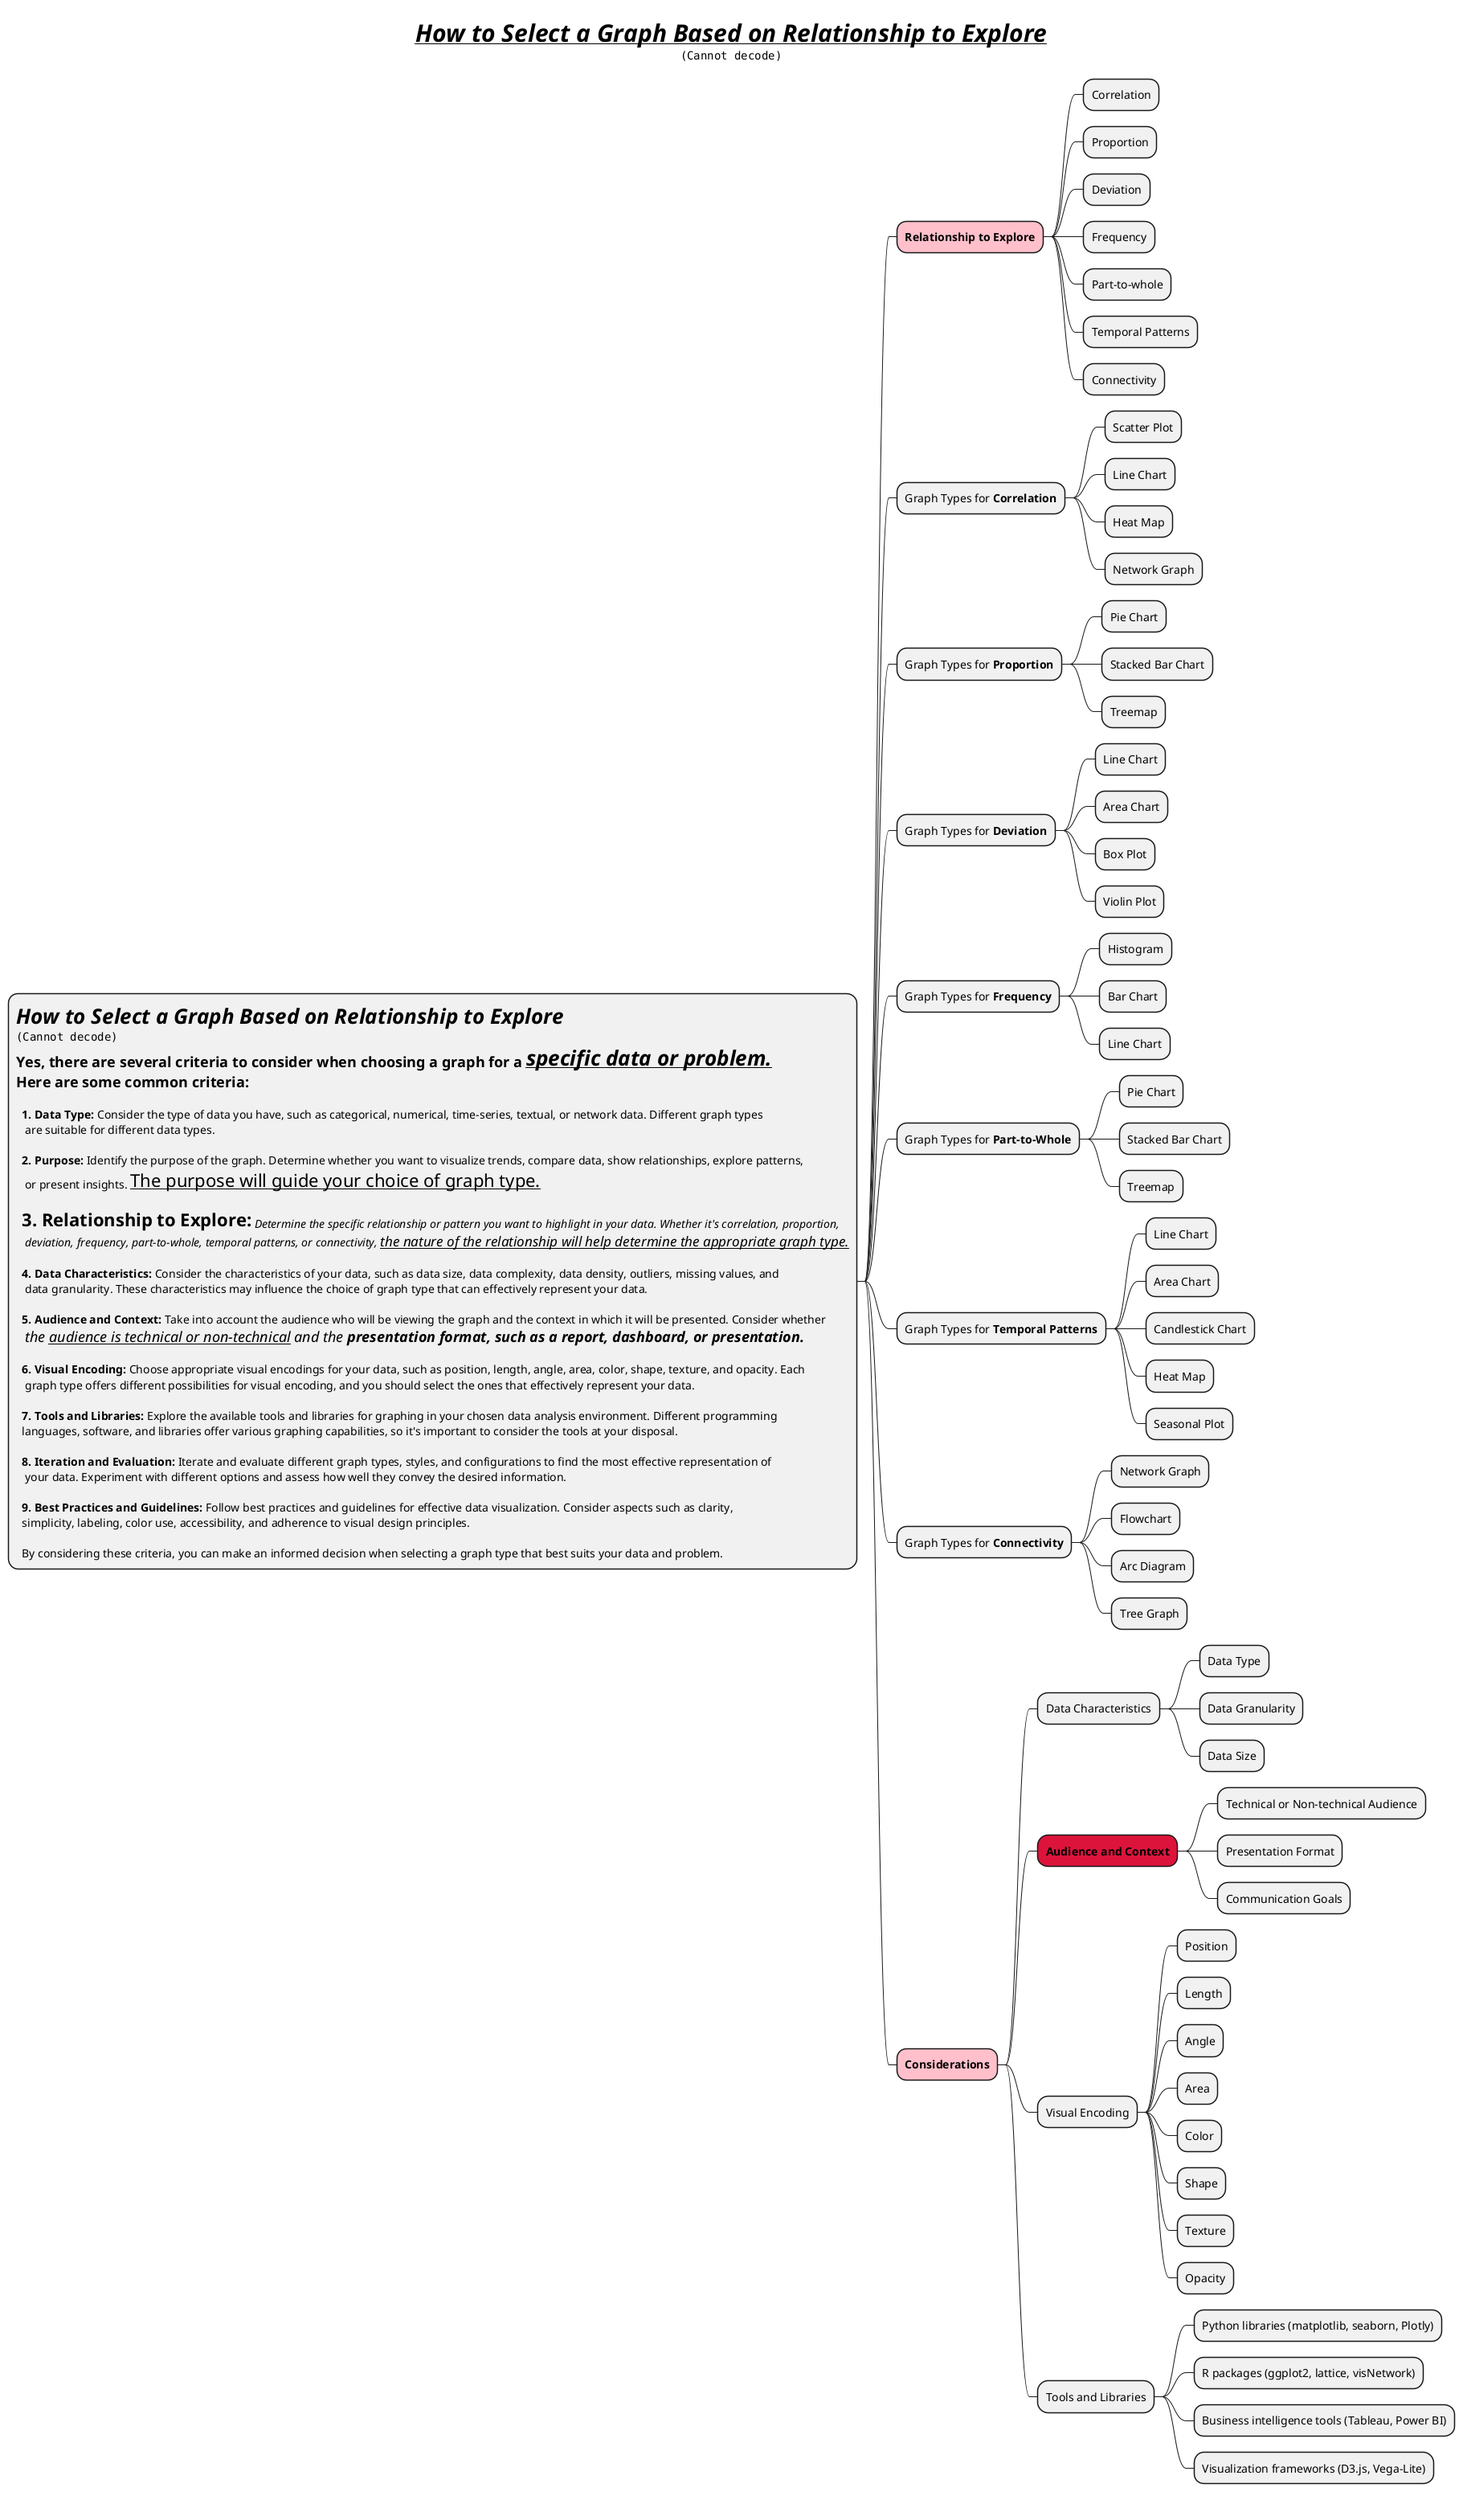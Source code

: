 @startmindmap
title =//**__How to Select a Graph Based on Relationship to Explore__**// \n<img:images/img_1.png>

*:=//**How to Select a Graph Based on Relationship to Explore**//
<img:images/img.png>
=Yes, there are several criteria to consider when choosing a graph for a __//specific data or problem.//__
=Here are some common criteria:

 ** 1. Data Type:** Consider the type of data you have, such as categorical, numerical, time-series, textual, or network data. Different graph types
   are suitable for different data types.

  **2. Purpose:** Identify the purpose of the graph. Determine whether you want to visualize trends, compare data, show relationships, explore patterns,
   or present insights. <size:22>__The purpose will guide your choice of graph type.__

 ** <size:22>3. Relationship to Explore:** //Determine the specific relationship or pattern you want to highlight in your data. Whether it's correlation, proportion,//
   //deviation, frequency, part-to-whole, temporal patterns, or connectivity, <size:17>__the nature of the relationship will help determine the appropriate graph type.__//

 ** 4. Data Characteristics:** Consider the characteristics of your data, such as data size, data complexity, data density, outliers, missing values, and
   data granularity. These characteristics may influence the choice of graph type that can effectively represent your data.

 ** 5. Audience and Context:** Take into account the audience who will be viewing the graph and the context in which it will be presented. Consider whether
   //<size:18>the __audience is technical or non-technical__ and the **presentation format, such as a report, dashboard, or presentation.**//

  **6. Visual Encoding:** Choose appropriate visual encodings for your data, such as position, length, angle, area, color, shape, texture, and opacity. Each
   graph type offers different possibilities for visual encoding, and you should select the ones that effectively represent your data.

 ** 7. Tools and Libraries:** Explore the available tools and libraries for graphing in your chosen data analysis environment. Different programming
  languages, software, and libraries offer various graphing capabilities, so it's important to consider the tools at your disposal.

 ** 8. Iteration and Evaluation:** Iterate and evaluate different graph types, styles, and configurations to find the most effective representation of
   your data. Experiment with different options and assess how well they convey the desired information.

  **9. Best Practices and Guidelines:** Follow best practices and guidelines for effective data visualization. Consider aspects such as clarity,
  simplicity, labeling, color use, accessibility, and adherence to visual design principles.

  By considering these criteria, you can make an informed decision when selecting a graph type that best suits your data and problem.;


**[#pink] **Relationship to Explore**
*** Correlation
*** Proportion
*** Deviation
*** Frequency
*** Part-to-whole
*** Temporal Patterns
*** Connectivity

** Graph Types for **Correlation**
*** Scatter Plot
*** Line Chart
*** Heat Map
*** Network Graph

** Graph Types for **Proportion**
*** Pie Chart
*** Stacked Bar Chart
*** Treemap

** Graph Types for **Deviation**
*** Line Chart
*** Area Chart
*** Box Plot
*** Violin Plot

** Graph Types for **Frequency**
*** Histogram
*** Bar Chart
*** Line Chart

** Graph Types for **Part-to-Whole**
*** Pie Chart
*** Stacked Bar Chart
*** Treemap

** Graph Types for **Temporal Patterns**
*** Line Chart
*** Area Chart
*** Candlestick Chart
*** Heat Map
*** Seasonal Plot

** Graph Types for **Connectivity**
*** Network Graph
*** Flowchart
*** Arc Diagram
*** Tree Graph

**[#pink] **Considerations**
*** Data Characteristics
**** Data Type
**** Data Granularity
**** Data Size

***[#crimson] **Audience and Context**
**** Technical or Non-technical Audience
**** Presentation Format
**** Communication Goals

*** Visual Encoding
**** Position
**** Length
**** Angle
**** Area
**** Color
**** Shape
**** Texture
**** Opacity

*** Tools and Libraries
**** Python libraries (matplotlib, seaborn, Plotly)
**** R packages (ggplot2, lattice, visNetwork)
**** Business intelligence tools (Tableau, Power BI)
**** Visualization frameworks (D3.js, Vega-Lite)



@endmindmap
